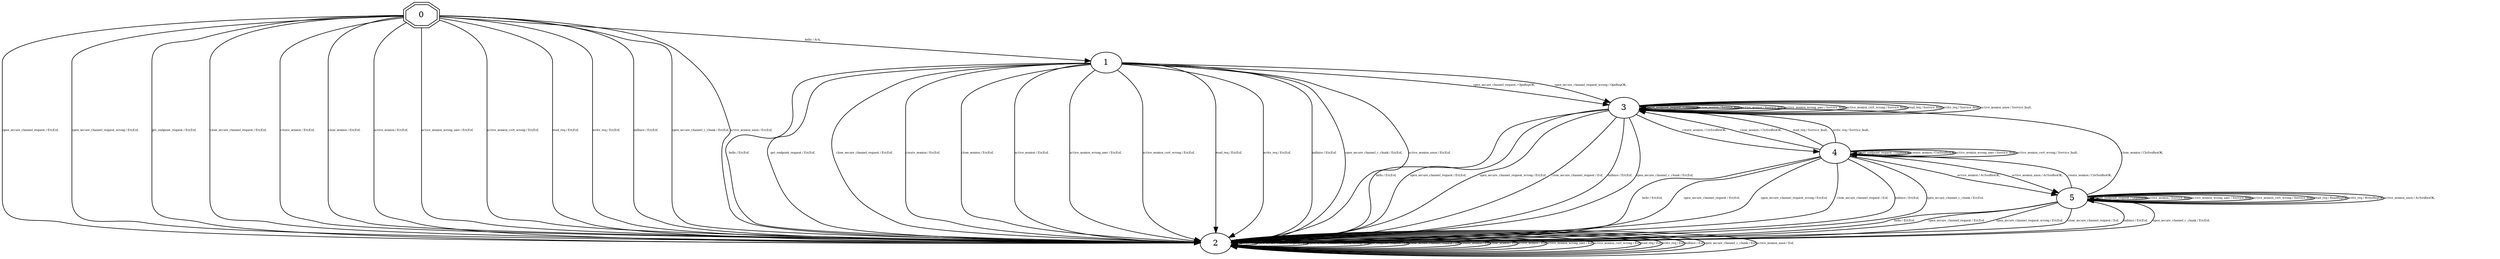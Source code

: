 digraph "Automata" {
"0" [shape=doubleoctagon, style=filled, fillcolor=white, URL="0"];
"2" [shape=ellipse, style=filled, fillcolor=white, URL="2"];
"1" [shape=ellipse, style=filled, fillcolor=white, URL="1"];
"3" [shape=ellipse, style=filled, fillcolor=white, URL="3"];
"4" [shape=ellipse, style=filled, fillcolor=white, URL="4"];
"5" [shape=ellipse, style=filled, fillcolor=white, URL="5"];
"0" -> "1" [fontsize=5, label="hello / Ack,", URL="t0"];
"0" -> "2" [fontsize=5, label="open_secure_channel_request / Err,Eof,", URL="t1"];
"0" -> "2" [fontsize=5, label="open_secure_channel_request_wrong / Err,Eof,", URL="t2"];
"0" -> "2" [fontsize=5, label="get_endpoint_request / Err,Eof,", URL="t3"];
"0" -> "2" [fontsize=5, label="close_secure_channel_request / Err,Eof,", URL="t4"];
"0" -> "2" [fontsize=5, label="create_session / Err,Eof,", URL="t5"];
"0" -> "2" [fontsize=5, label="close_session / Err,Eof,", URL="t6"];
"0" -> "2" [fontsize=5, label="active_session / Err,Eof,", URL="t7"];
"0" -> "2" [fontsize=5, label="active_session_wrong_user / Err,Eof,", URL="t8"];
"0" -> "2" [fontsize=5, label="active_session_cert_wrong / Err,Eof,", URL="t9"];
"0" -> "2" [fontsize=5, label="read_req / Err,Eof,", URL="t10"];
"0" -> "2" [fontsize=5, label="write_req / Err,Eof,", URL="t11"];
"0" -> "2" [fontsize=5, label="nullsize / Err,Eof,", URL="t12"];
"0" -> "2" [fontsize=5, label="open_secure_channel_c_chunk / Err,Eof,", URL="t13"];
"0" -> "2" [fontsize=5, label="active_session_anon / Err,Eof,", URL="t14"];
"2" -> "2" [fontsize=5, label="hello / Eof,", URL="t30"];
"2" -> "2" [fontsize=5, label="open_secure_channel_request / Eof,", URL="t31"];
"2" -> "2" [fontsize=5, label="open_secure_channel_request_wrong / Eof,", URL="t32"];
"2" -> "2" [fontsize=5, label="get_endpoint_request / Eof,", URL="t33"];
"2" -> "2" [fontsize=5, label="close_secure_channel_request / Eof,", URL="t34"];
"2" -> "2" [fontsize=5, label="create_session / Eof,", URL="t35"];
"2" -> "2" [fontsize=5, label="close_session / Eof,", URL="t36"];
"2" -> "2" [fontsize=5, label="active_session / Eof,", URL="t37"];
"2" -> "2" [fontsize=5, label="active_session_wrong_user / Eof,", URL="t38"];
"2" -> "2" [fontsize=5, label="active_session_cert_wrong / Eof,", URL="t39"];
"2" -> "2" [fontsize=5, label="read_req / Eof,", URL="t40"];
"2" -> "2" [fontsize=5, label="write_req / Eof,", URL="t41"];
"2" -> "2" [fontsize=5, label="nullsize / Eof,", URL="t42"];
"2" -> "2" [fontsize=5, label="open_secure_channel_c_chunk / Eof,", URL="t43"];
"2" -> "2" [fontsize=5, label="active_session_anon / Eof,", URL="t44"];
"1" -> "2" [fontsize=5, label="hello / Err,Eof,", URL="t15"];
"1" -> "3" [fontsize=5, label="open_secure_channel_request / OpnRepOK,", URL="t16"];
"1" -> "3" [fontsize=5, label="open_secure_channel_request_wrong / OpnRepOK,", URL="t17"];
"1" -> "2" [fontsize=5, label="get_endpoint_request / Err,Eof,", URL="t18"];
"1" -> "2" [fontsize=5, label="close_secure_channel_request / Err,Eof,", URL="t19"];
"1" -> "2" [fontsize=5, label="create_session / Err,Eof,", URL="t20"];
"1" -> "2" [fontsize=5, label="close_session / Err,Eof,", URL="t21"];
"1" -> "2" [fontsize=5, label="active_session / Err,Eof,", URL="t22"];
"1" -> "2" [fontsize=5, label="active_session_wrong_user / Err,Eof,", URL="t23"];
"1" -> "2" [fontsize=5, label="active_session_cert_wrong / Err,Eof,", URL="t24"];
"1" -> "2" [fontsize=5, label="read_req / Err,Eof,", URL="t25"];
"1" -> "2" [fontsize=5, label="write_req / Err,Eof,", URL="t26"];
"1" -> "2" [fontsize=5, label="nullsize / Err,Eof,", URL="t27"];
"1" -> "2" [fontsize=5, label="open_secure_channel_c_chunk / Err,Eof,", URL="t28"];
"1" -> "2" [fontsize=5, label="active_session_anon / Err,Eof,", URL="t29"];
"3" -> "2" [fontsize=5, label="hello / Err,Eof,", URL="t45"];
"3" -> "2" [fontsize=5, label="open_secure_channel_request / Err,Eof,", URL="t46"];
"3" -> "2" [fontsize=5, label="open_secure_channel_request_wrong / Err,Eof,", URL="t47"];
"3" -> "3" [fontsize=5, label="get_endpoint_request / GepResOK,", URL="t48"];
"3" -> "2" [fontsize=5, label="close_secure_channel_request / Eof,", URL="t49"];
"3" -> "4" [fontsize=5, label="create_session / CreSesResOK,", URL="t50"];
"3" -> "3" [fontsize=5, label="close_session / Service_fault,", URL="t51"];
"3" -> "3" [fontsize=5, label="active_session / Service_fault,", URL="t52"];
"3" -> "3" [fontsize=5, label="active_session_wrong_user / Service_fault,", URL="t53"];
"3" -> "3" [fontsize=5, label="active_session_cert_wrong / Service_fault,", URL="t54"];
"3" -> "3" [fontsize=5, label="read_req / Service_fault,", URL="t55"];
"3" -> "3" [fontsize=5, label="write_req / Service_fault,", URL="t56"];
"3" -> "2" [fontsize=5, label="nullsize / Err,Eof,", URL="t57"];
"3" -> "2" [fontsize=5, label="open_secure_channel_c_chunk / Err,Eof,", URL="t58"];
"3" -> "3" [fontsize=5, label="active_session_anon / Service_fault,", URL="t59"];
"4" -> "2" [fontsize=5, label="hello / Err,Eof,", URL="t60"];
"4" -> "2" [fontsize=5, label="open_secure_channel_request / Err,Eof,", URL="t61"];
"4" -> "2" [fontsize=5, label="open_secure_channel_request_wrong / Err,Eof,", URL="t62"];
"4" -> "4" [fontsize=5, label="get_endpoint_request / GepResOK,", URL="t63"];
"4" -> "2" [fontsize=5, label="close_secure_channel_request / Eof,", URL="t64"];
"4" -> "4" [fontsize=5, label="create_session / CreSesResOK,", URL="t65"];
"4" -> "3" [fontsize=5, label="close_session / CloSesResOK,", URL="t66"];
"4" -> "5" [fontsize=5, label="active_session / AcSesResOK,", URL="t67"];
"4" -> "4" [fontsize=5, label="active_session_wrong_user / Service_fault,", URL="t68"];
"4" -> "4" [fontsize=5, label="active_session_cert_wrong / Service_fault,", URL="t69"];
"4" -> "3" [fontsize=5, label="read_req / Service_fault,", URL="t70"];
"4" -> "3" [fontsize=5, label="write_req / Service_fault,", URL="t71"];
"4" -> "2" [fontsize=5, label="nullsize / Err,Eof,", URL="t72"];
"4" -> "2" [fontsize=5, label="open_secure_channel_c_chunk / Err,Eof,", URL="t73"];
"4" -> "5" [fontsize=5, label="active_session_anon / AcSesResOK,", URL="t74"];
"5" -> "2" [fontsize=5, label="hello / Err,Eof,", URL="t75"];
"5" -> "2" [fontsize=5, label="open_secure_channel_request / Err,Eof,", URL="t76"];
"5" -> "2" [fontsize=5, label="open_secure_channel_request_wrong / Err,Eof,", URL="t77"];
"5" -> "5" [fontsize=5, label="get_endpoint_request / GepResOK,", URL="t78"];
"5" -> "2" [fontsize=5, label="close_secure_channel_request / Eof,", URL="t79"];
"5" -> "4" [fontsize=5, label="create_session / CreSesResOK,", URL="t80"];
"5" -> "3" [fontsize=5, label="close_session / CloSesResOK,", URL="t81"];
"5" -> "5" [fontsize=5, label="active_session / Service_fault,", URL="t82"];
"5" -> "5" [fontsize=5, label="active_session_wrong_user / Service_fault,", URL="t83"];
"5" -> "5" [fontsize=5, label="active_session_cert_wrong / Service_fault,", URL="t84"];
"5" -> "5" [fontsize=5, label="read_req / ReadRepOK,", URL="t85"];
"5" -> "5" [fontsize=5, label="write_req / WriteRepOK,", URL="t86"];
"5" -> "2" [fontsize=5, label="nullsize / Err,Eof,", URL="t87"];
"5" -> "2" [fontsize=5, label="open_secure_channel_c_chunk / Err,Eof,", URL="t88"];
"5" -> "5" [fontsize=5, label="active_session_anon / AcSesResOK,", URL="t89"];
}